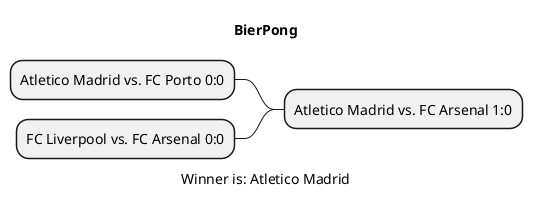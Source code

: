 @startmindmap BierPong.png
title BierPong

- Atletico Madrid vs. FC Arsenal 1:0

-- Atletico Madrid vs. FC Porto 0:0

-- FC Liverpool vs. FC Arsenal 0:0
caption Winner is: Atletico Madrid
@endmindmap
